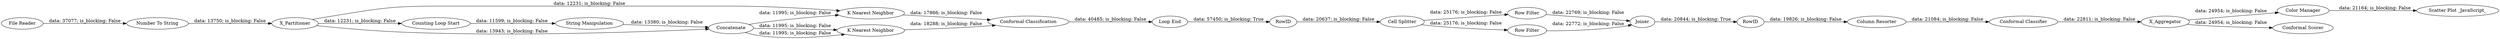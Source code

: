 digraph {
	"-8427479341833534685_109" [label="Color Manager"]
	"-8427479341833534685_83" [label="Conformal Classification"]
	"-8427479341833534685_57" [label="Number To String"]
	"-8427479341833534685_69" [label=X_Aggregator]
	"-8427479341833534685_94" [label="K Nearest Neighbor"]
	"-8427479341833534685_98" [label="K Nearest Neighbor"]
	"-8427479341833534685_95" [label="Counting Loop Start"]
	"-8427479341833534685_34" [label=X_Partitioner]
	"-8427479341833534685_105" [label="Conformal Classifier"]
	"-8427479341833534685_107" [label="Column Resorter"]
	"-8427479341833534685_97" [label=Concatenate]
	"-8427479341833534685_104" [label="Row Filter"]
	"-8427479341833534685_48" [label="File Reader"]
	"-8427479341833534685_106" [label=RowID]
	"-8427479341833534685_102" [label="Cell Splitter"]
	"-8427479341833534685_108" [label="Scatter Plot _JavaScript_"]
	"-8427479341833534685_101" [label=RowID]
	"-8427479341833534685_96" [label="String Manipulation"]
	"-8427479341833534685_103" [label="Row Filter"]
	"-8427479341833534685_100" [label=Joiner]
	"-8427479341833534685_87" [label="Conformal Scorer"]
	"-8427479341833534685_99" [label="Loop End"]
	"-8427479341833534685_100" -> "-8427479341833534685_106" [label="data: 20844; is_blocking: True"]
	"-8427479341833534685_104" -> "-8427479341833534685_100" [label="data: 22769; is_blocking: False"]
	"-8427479341833534685_83" -> "-8427479341833534685_99" [label="data: 40485; is_blocking: False"]
	"-8427479341833534685_97" -> "-8427479341833534685_94" [label="data: 11995; is_blocking: False"]
	"-8427479341833534685_98" -> "-8427479341833534685_83" [label="data: 18288; is_blocking: False"]
	"-8427479341833534685_48" -> "-8427479341833534685_57" [label="data: 37077; is_blocking: False"]
	"-8427479341833534685_106" -> "-8427479341833534685_107" [label="data: 19826; is_blocking: False"]
	"-8427479341833534685_34" -> "-8427479341833534685_97" [label="data: 13943; is_blocking: False"]
	"-8427479341833534685_103" -> "-8427479341833534685_100" [label="data: 22772; is_blocking: False"]
	"-8427479341833534685_34" -> "-8427479341833534685_95" [label="data: 12231; is_blocking: False"]
	"-8427479341833534685_69" -> "-8427479341833534685_87" [label="data: 24954; is_blocking: False"]
	"-8427479341833534685_97" -> "-8427479341833534685_98" [label="data: 11995; is_blocking: False"]
	"-8427479341833534685_97" -> "-8427479341833534685_98" [label="data: 11995; is_blocking: False"]
	"-8427479341833534685_99" -> "-8427479341833534685_101" [label="data: 57450; is_blocking: True"]
	"-8427479341833534685_96" -> "-8427479341833534685_97" [label="data: 13380; is_blocking: False"]
	"-8427479341833534685_101" -> "-8427479341833534685_102" [label="data: 20637; is_blocking: False"]
	"-8427479341833534685_57" -> "-8427479341833534685_34" [label="data: 13750; is_blocking: False"]
	"-8427479341833534685_109" -> "-8427479341833534685_108" [label="data: 21164; is_blocking: False"]
	"-8427479341833534685_34" -> "-8427479341833534685_94" [label="data: 12231; is_blocking: False"]
	"-8427479341833534685_105" -> "-8427479341833534685_69" [label="data: 22811; is_blocking: False"]
	"-8427479341833534685_102" -> "-8427479341833534685_104" [label="data: 25176; is_blocking: False"]
	"-8427479341833534685_69" -> "-8427479341833534685_109" [label="data: 24954; is_blocking: False"]
	"-8427479341833534685_102" -> "-8427479341833534685_103" [label="data: 25176; is_blocking: False"]
	"-8427479341833534685_95" -> "-8427479341833534685_96" [label="data: 11599; is_blocking: False"]
	"-8427479341833534685_94" -> "-8427479341833534685_83" [label="data: 17866; is_blocking: False"]
	"-8427479341833534685_107" -> "-8427479341833534685_105" [label="data: 21084; is_blocking: False"]
	rankdir=LR
}
